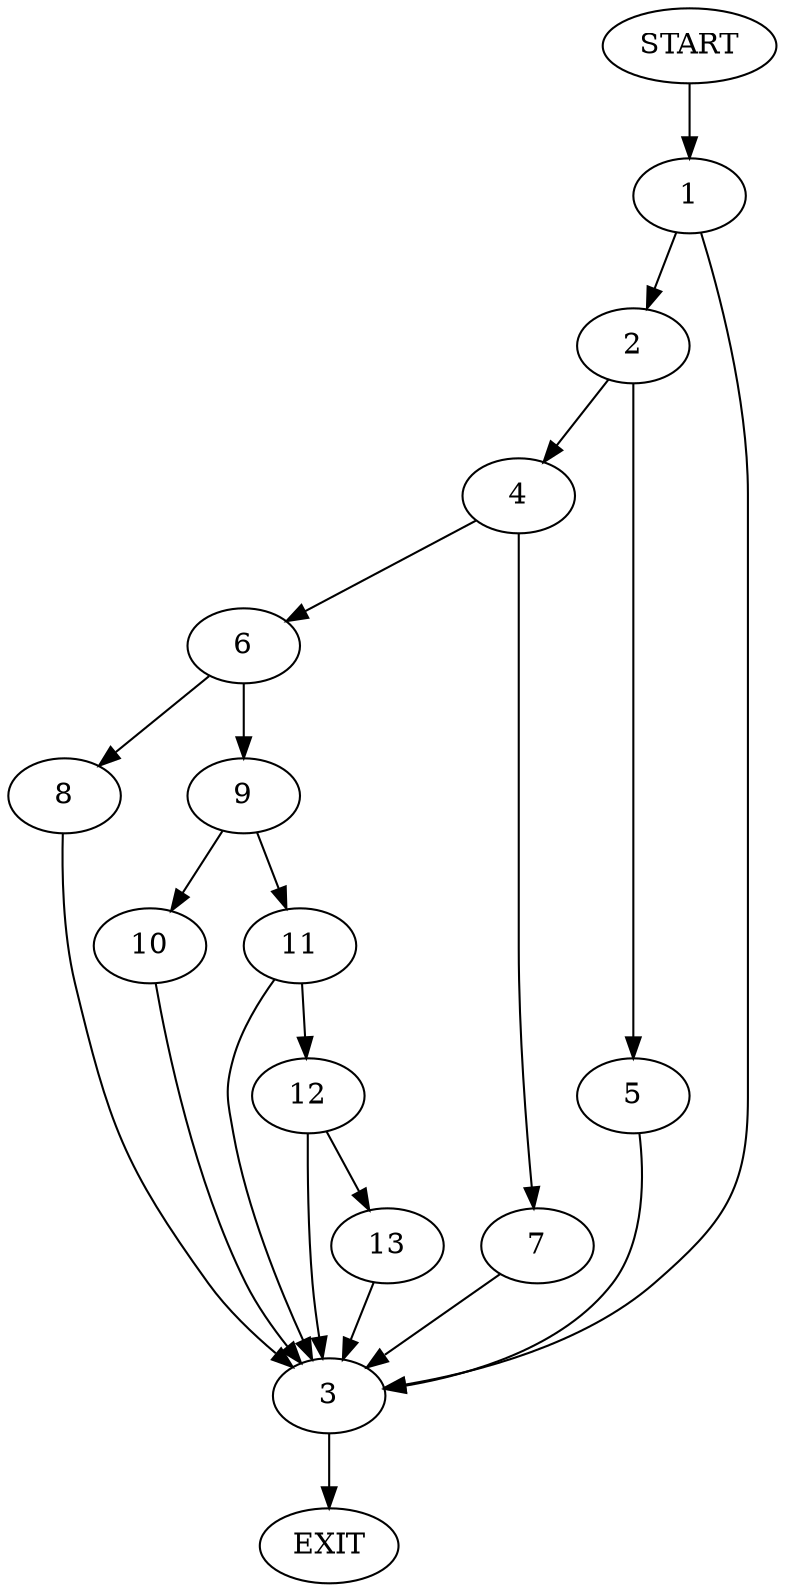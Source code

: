 digraph {
0 [label="START"];
1;
2;
3;
4;
5;
6;
7;
8;
9;
10;
11;
12;
13;
14 [label="EXIT"];
0 -> 1;
1 -> 2;
1 -> 3;
3 -> 14;
2 -> 4;
2 -> 5;
4 -> 6;
4 -> 7;
5 -> 3;
6 -> 8;
6 -> 9;
7 -> 3;
8 -> 3;
9 -> 10;
9 -> 11;
10 -> 3;
11 -> 12;
11 -> 3;
12 -> 13;
12 -> 3;
13 -> 3;
}